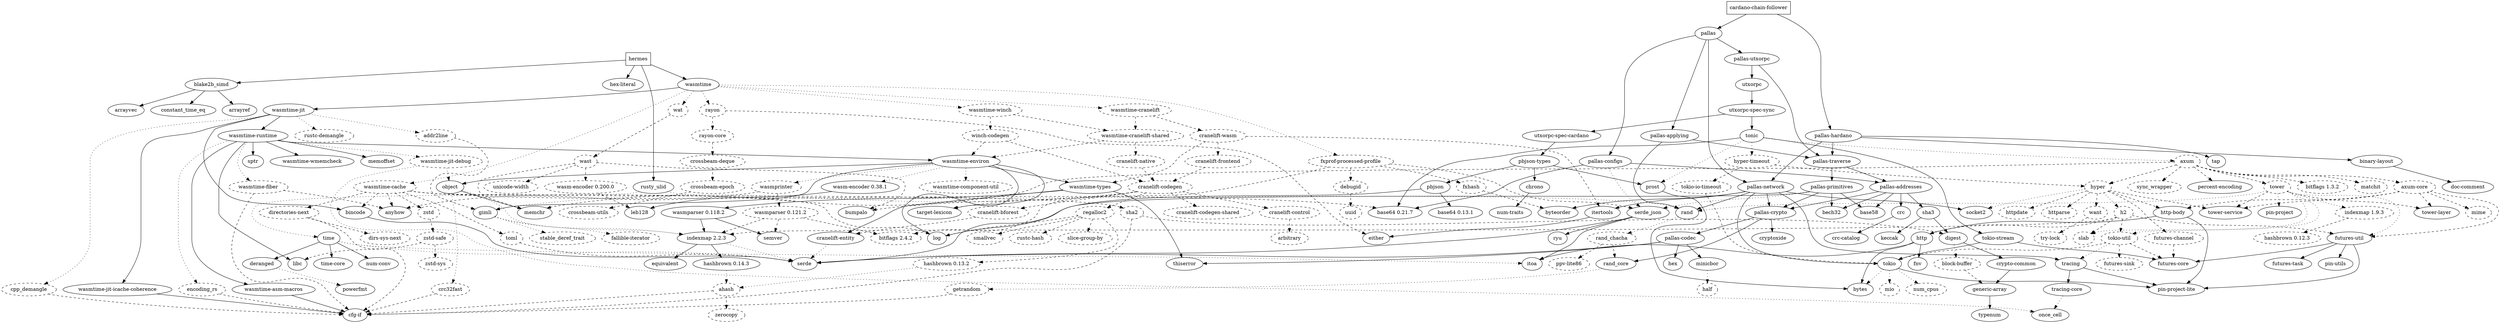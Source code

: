 digraph {
    0 [ label = "hermes" shape = box]
    1 [ label = "cardano-chain-follower" shape = box]
    2 [ label = "anyhow" ]
    3 [ label = "blake2b_simd" ]
    4 [ label = "hex-literal" ]
    5 [ label = "rusty_ulid" ]
    6 [ label = "thiserror" ]
    7 [ label = "time" ]
    8 [ label = "wasmtime" ]
    9 [ label = "pallas" ]
    10 [ label = "pallas-hardano" ]
    11 [ label = "tokio" ]
    12 [ label = "tracing" ]
    13 [ label = "arrayref" ]
    14 [ label = "arrayvec" ]
    15 [ label = "constant_time_eq" ]
    16 [ label = "rand" ]
    17 [ label = "serde" ]
    18 [ label = "deranged" ]
    19 [ label = "itoa" ]
    20 [ label = "num-conv" ]
    21 [ label = "powerfmt" ]
    22 [ label = "time-core" ]
    23 [ label = "bincode" ]
    24 [ label = "bumpalo" ]
    25 [ label = "cfg-if" ]
    26 [ label = "encoding_rs" style = dashed]
    27 [ label = "fxprof-processed-profile" style = dashed]
    28 [ label = "indexmap 2.2.3" ]
    29 [ label = "libc" ]
    30 [ label = "log" ]
    31 [ label = "object" ]
    32 [ label = "once_cell" ]
    33 [ label = "rayon" style = dashed]
    34 [ label = "serde_json" ]
    35 [ label = "target-lexicon" ]
    36 [ label = "wasm-encoder 0.38.1" ]
    37 [ label = "wasmparser 0.118.2" ]
    38 [ label = "wasmtime-cache" style = dashed]
    39 [ label = "wasmtime-component-util" style = dashed]
    40 [ label = "wasmtime-cranelift" style = dashed]
    41 [ label = "wasmtime-environ" ]
    42 [ label = "wasmtime-fiber" style = dashed]
    43 [ label = "wasmtime-jit" ]
    44 [ label = "wasmtime-runtime" ]
    45 [ label = "wasmtime-winch" style = dashed]
    46 [ label = "wat" style = dashed]
    47 [ label = "pallas-addresses" ]
    48 [ label = "pallas-applying" ]
    49 [ label = "pallas-codec" ]
    50 [ label = "pallas-configs" ]
    51 [ label = "pallas-crypto" ]
    52 [ label = "pallas-network" ]
    53 [ label = "pallas-primitives" ]
    54 [ label = "pallas-traverse" ]
    55 [ label = "pallas-utxorpc" ]
    56 [ label = "binary-layout" ]
    57 [ label = "tap" ]
    58 [ label = "bytes" ]
    59 [ label = "mio" style = dashed]
    60 [ label = "num_cpus" style = dashed]
    61 [ label = "pin-project-lite" ]
    62 [ label = "tracing-core" ]
    63 [ label = "rand_chacha" style = dashed]
    64 [ label = "rand_core" ]
    65 [ label = "bitflags 2.4.2" style = dashed]
    66 [ label = "debugid" style = dashed]
    67 [ label = "fxhash" style = dashed]
    68 [ label = "equivalent" ]
    69 [ label = "hashbrown 0.14.3" ]
    70 [ label = "crc32fast" style = dashed]
    71 [ label = "memchr" ]
    72 [ label = "either" ]
    73 [ label = "rayon-core" style = dashed]
    74 [ label = "ryu" ]
    75 [ label = "leb128" ]
    76 [ label = "semver" ]
    77 [ label = "base64 0.21.7" ]
    78 [ label = "directories-next" style = dashed]
    79 [ label = "sha2" style = dashed]
    80 [ label = "toml" style = dashed]
    81 [ label = "zstd" style = dashed]
    82 [ label = "cranelift-codegen" style = dashed]
    83 [ label = "cranelift-control" style = dashed]
    84 [ label = "cranelift-entity" ]
    85 [ label = "cranelift-frontend" style = dashed]
    86 [ label = "cranelift-native" style = dashed]
    87 [ label = "cranelift-wasm" style = dashed]
    88 [ label = "gimli" ]
    89 [ label = "wasmtime-cranelift-shared" style = dashed]
    90 [ label = "wasmprinter" style = dashed]
    91 [ label = "wasmtime-types" ]
    92 [ label = "addr2line" style = dashed]
    93 [ label = "cpp_demangle" style = dashed]
    94 [ label = "rustc-demangle" style = dashed]
    95 [ label = "wasmtime-jit-debug" style = dashed]
    96 [ label = "wasmtime-jit-icache-coherence" ]
    97 [ label = "memoffset" ]
    98 [ label = "sptr" ]
    99 [ label = "wasmtime-asm-macros" ]
    100 [ label = "wasmtime-wmemcheck" ]
    101 [ label = "winch-codegen" style = dashed]
    102 [ label = "wast" style = dashed]
    103 [ label = "base58" ]
    104 [ label = "bech32" ]
    105 [ label = "crc" ]
    106 [ label = "hex" ]
    107 [ label = "sha3" ]
    108 [ label = "minicbor" ]
    109 [ label = "cryptoxide" ]
    110 [ label = "byteorder" ]
    111 [ label = "itertools" ]
    112 [ label = "socket2" ]
    113 [ label = "utxorpc" ]
    114 [ label = "doc-comment" ]
    115 [ label = "ppv-lite86" style = dashed]
    116 [ label = "getrandom" style = dashed]
    117 [ label = "uuid" style = dashed]
    118 [ label = "ahash" style = dashed]
    119 [ label = "crossbeam-deque" style = dashed]
    120 [ label = "crossbeam-utils" style = dashed]
    121 [ label = "dirs-sys-next" style = dashed]
    122 [ label = "digest" ]
    123 [ label = "zstd-safe" style = dashed]
    124 [ label = "cranelift-bforest" style = dashed]
    125 [ label = "cranelift-codegen-shared" style = dashed]
    126 [ label = "regalloc2" style = dashed]
    127 [ label = "smallvec" style = dashed]
    128 [ label = "arbitrary" style = dashed]
    129 [ label = "fallible-iterator" style = dashed]
    130 [ label = "stable_deref_trait" style = dashed]
    131 [ label = "wasmparser 0.121.2" style = dashed]
    132 [ label = "unicode-width" style = dashed]
    133 [ label = "wasm-encoder 0.200.0" style = dashed]
    134 [ label = "crc-catalog" ]
    135 [ label = "keccak" ]
    136 [ label = "half" style = dashed]
    137 [ label = "utxorpc-spec-cardano" ]
    138 [ label = "utxorpc-spec-sync" ]
    139 [ label = "zerocopy" style = dashed]
    140 [ label = "crossbeam-epoch" style = dashed]
    141 [ label = "block-buffer" style = dashed]
    142 [ label = "crypto-common" ]
    143 [ label = "zstd-sys" style = dashed]
    144 [ label = "hashbrown 0.13.2" style = dashed]
    145 [ label = "rustc-hash" style = dashed]
    146 [ label = "slice-group-by" style = dashed]
    147 [ label = "pbjson" ]
    148 [ label = "pbjson-types" ]
    149 [ label = "prost" ]
    150 [ label = "tonic" ]
    151 [ label = "generic-array" ]
    152 [ label = "typenum" ]
    153 [ label = "base64 0.13.1" ]
    154 [ label = "chrono" ]
    155 [ label = "axum" style = dashed]
    156 [ label = "futures-core" ]
    157 [ label = "futures-util" ]
    158 [ label = "h2" style = dashed]
    159 [ label = "http" ]
    160 [ label = "http-body" ]
    161 [ label = "hyper" style = dashed]
    162 [ label = "hyper-timeout" style = dashed]
    163 [ label = "percent-encoding" ]
    164 [ label = "pin-project" ]
    165 [ label = "tokio-stream" ]
    166 [ label = "tower" style = dashed]
    167 [ label = "tower-layer" ]
    168 [ label = "tower-service" ]
    169 [ label = "num-traits" ]
    170 [ label = "axum-core" style = dashed]
    171 [ label = "bitflags 1.3.2" style = dashed]
    172 [ label = "matchit" style = dashed]
    173 [ label = "mime" style = dashed]
    174 [ label = "sync_wrapper" style = dashed]
    175 [ label = "futures-task" ]
    176 [ label = "pin-utils" ]
    177 [ label = "fnv" ]
    178 [ label = "futures-sink" style = dashed]
    179 [ label = "slab" style = dashed]
    180 [ label = "tokio-util" style = dashed]
    181 [ label = "futures-channel" style = dashed]
    182 [ label = "httparse" style = dashed]
    183 [ label = "httpdate" style = dashed]
    184 [ label = "want" style = dashed]
    185 [ label = "tokio-io-timeout" style = dashed]
    186 [ label = "indexmap 1.9.3" style = dashed]
    187 [ label = "try-lock" style = dashed]
    188 [ label = "hashbrown 0.12.3" style = dashed]
    0 -> 3 [ ]
    0 -> 4 [ ]
    0 -> 5 [ ]
    0 -> 8 [ ]
    1 -> 9 [ ]
    1 -> 10 [ ]
    3 -> 13 [ ]
    3 -> 14 [ ]
    3 -> 15 [ ]
    5 -> 16 [ style = dotted]
    5 -> 7 [ style = dotted]
    7 -> 18 [ ]
    7 -> 19 [ style = dotted]
    7 -> 20 [ ]
    7 -> 17 [ style = dotted]
    7 -> 22 [ ]
    8 -> 27 [ style = dotted]
    8 -> 33 [ style = dotted]
    8 -> 38 [ style = dotted]
    8 -> 40 [ style = dotted]
    8 -> 43 [ ]
    8 -> 45 [ style = dotted]
    8 -> 46 [ style = dotted]
    9 -> 48 [ ]
    9 -> 50 [ ]
    9 -> 52 [ ]
    9 -> 55 [ ]
    10 -> 56 [ ]
    10 -> 52 [ ]
    10 -> 54 [ ]
    10 -> 57 [ ]
    11 -> 58 [ style = dotted]
    11 -> 59 [ style = dotted]
    11 -> 60 [ style = dotted]
    11 -> 61 [ ]
    12 -> 61 [ ]
    12 -> 62 [ ]
    16 -> 63 [ style = dotted]
    18 -> 21 [ style = dotted]
    23 -> 17 [ ]
    26 -> 25 [ style = dashed]
    27 -> 65 [ style = dashed]
    27 -> 66 [ style = dashed]
    27 -> 67 [ style = dashed]
    27 -> 34 [ style = dashed]
    28 -> 68 [ ]
    28 -> 69 [ ]
    28 -> 17 [ style = dotted]
    31 -> 70 [ style = dotted]
    31 -> 28 [ style = dotted]
    31 -> 71 [ ]
    33 -> 72 [ style = dashed]
    33 -> 73 [ style = dashed]
    34 -> 19 [ ]
    34 -> 74 [ ]
    34 -> 17 [ ]
    36 -> 75 [ ]
    37 -> 28 [ ]
    37 -> 76 [ ]
    38 -> 2 [ style = dashed]
    38 -> 77 [ style = dashed]
    38 -> 23 [ style = dashed]
    38 -> 78 [ style = dashed]
    38 -> 30 [ style = dashed]
    38 -> 79 [ style = dashed]
    38 -> 80 [ style = dashed]
    38 -> 81 [ style = dashed]
    40 -> 87 [ style = dashed]
    40 -> 89 [ style = dashed]
    41 -> 88 [ ]
    41 -> 30 [ ]
    41 -> 31 [ ]
    41 -> 35 [ ]
    41 -> 36 [ style = dotted]
    41 -> 90 [ style = dotted]
    41 -> 39 [ style = dotted]
    41 -> 91 [ ]
    42 -> 2 [ style = dashed]
    42 -> 25 [ style = dashed]
    43 -> 92 [ style = dotted]
    43 -> 23 [ ]
    43 -> 93 [ style = dotted]
    43 -> 94 [ style = dotted]
    43 -> 96 [ ]
    43 -> 44 [ ]
    44 -> 26 [ style = dotted]
    44 -> 29 [ ]
    44 -> 97 [ ]
    44 -> 98 [ ]
    44 -> 99 [ ]
    44 -> 41 [ ]
    44 -> 42 [ style = dotted]
    44 -> 95 [ style = dotted]
    44 -> 100 [ ]
    45 -> 89 [ style = dashed]
    45 -> 101 [ style = dashed]
    46 -> 102 [ style = dashed]
    47 -> 103 [ ]
    47 -> 104 [ ]
    47 -> 105 [ ]
    47 -> 51 [ ]
    47 -> 107 [ ]
    48 -> 54 [ ]
    48 -> 16 [ ]
    49 -> 106 [ ]
    49 -> 108 [ ]
    49 -> 17 [ ]
    49 -> 6 [ ]
    50 -> 77 [ ]
    50 -> 47 [ ]
    50 -> 34 [ style = dotted]
    51 -> 109 [ ]
    51 -> 49 [ ]
    51 -> 64 [ ]
    52 -> 110 [ ]
    52 -> 111 [ ]
    52 -> 51 [ ]
    52 -> 16 [ ]
    52 -> 112 [ ]
    52 -> 11 [ ]
    52 -> 12 [ ]
    53 -> 103 [ ]
    53 -> 104 [ ]
    53 -> 30 [ ]
    53 -> 51 [ ]
    53 -> 34 [ style = dotted]
    54 -> 47 [ ]
    54 -> 53 [ ]
    55 -> 54 [ ]
    55 -> 113 [ ]
    56 -> 114 [ ]
    62 -> 32 [ style = dotted]
    63 -> 115 [ style = dashed]
    63 -> 64 [ style = dashed]
    64 -> 116 [ style = dotted]
    66 -> 117 [ style = dashed]
    67 -> 110 [ style = dashed]
    69 -> 118 [ style = dotted]
    70 -> 25 [ style = dashed]
    73 -> 119 [ style = dashed]
    78 -> 25 [ style = dashed]
    78 -> 121 [ style = dashed]
    79 -> 25 [ style = dashed]
    79 -> 122 [ style = dashed]
    80 -> 17 [ style = dashed]
    81 -> 123 [ style = dashed]
    82 -> 24 [ style = dashed]
    82 -> 124 [ style = dashed]
    82 -> 125 [ style = dashed]
    82 -> 83 [ style = dashed]
    82 -> 88 [ style = dotted]
    82 -> 126 [ style = dashed]
    82 -> 35 [ style = dashed]
    83 -> 128 [ style = dashed]
    84 -> 17 [ style = dotted]
    85 -> 82 [ style = dashed]
    86 -> 82 [ style = dashed]
    87 -> 85 [ style = dashed]
    87 -> 111 [ style = dashed]
    87 -> 91 [ style = dashed]
    88 -> 129 [ style = dotted]
    88 -> 28 [ style = dotted]
    88 -> 130 [ style = dotted]
    89 -> 86 [ style = dashed]
    89 -> 41 [ style = dashed]
    90 -> 2 [ style = dashed]
    90 -> 131 [ style = dashed]
    91 -> 84 [ ]
    91 -> 6 [ ]
    91 -> 37 [ ]
    92 -> 88 [ style = dashed]
    93 -> 25 [ style = dashed]
    95 -> 31 [ style = dotted]
    95 -> 32 [ style = dotted]
    96 -> 25 [ ]
    99 -> 25 [ ]
    101 -> 82 [ style = dashed]
    101 -> 41 [ style = dashed]
    102 -> 24 [ style = dashed]
    102 -> 71 [ style = dashed]
    102 -> 132 [ style = dashed]
    102 -> 133 [ style = dashed]
    105 -> 134 [ ]
    107 -> 122 [ ]
    107 -> 135 [ ]
    108 -> 136 [ style = dotted]
    111 -> 72 [ ]
    113 -> 138 [ ]
    116 -> 25 [ style = dashed]
    118 -> 25 [ style = dashed]
    118 -> 139 [ style = dashed]
    119 -> 140 [ style = dashed]
    122 -> 141 [ style = dotted]
    122 -> 142 [ ]
    123 -> 29 [ style = dashed]
    123 -> 143 [ style = dashed]
    124 -> 84 [ style = dashed]
    126 -> 144 [ style = dashed]
    126 -> 30 [ style = dashed]
    126 -> 145 [ style = dashed]
    126 -> 146 [ style = dashed]
    126 -> 127 [ style = dashed]
    131 -> 65 [ style = dashed]
    131 -> 28 [ style = dashed]
    131 -> 76 [ style = dashed]
    133 -> 75 [ style = dashed]
    137 -> 148 [ ]
    138 -> 150 [ ]
    138 -> 137 [ ]
    140 -> 120 [ style = dashed]
    141 -> 151 [ style = dashed]
    142 -> 151 [ ]
    144 -> 118 [ style = dotted]
    147 -> 153 [ ]
    147 -> 17 [ ]
    148 -> 154 [ ]
    148 -> 147 [ ]
    148 -> 149 [ ]
    149 -> 58 [ ]
    150 -> 155 [ style = dotted]
    150 -> 77 [ ]
    150 -> 162 [ style = dotted]
    150 -> 149 [ style = dotted]
    150 -> 165 [ ]
    151 -> 152 [ ]
    154 -> 169 [ ]
    155 -> 170 [ style = dashed]
    155 -> 171 [ style = dashed]
    155 -> 161 [ style = dashed]
    155 -> 172 [ style = dashed]
    155 -> 71 [ style = dashed]
    155 -> 163 [ style = dashed]
    155 -> 174 [ style = dashed]
    155 -> 166 [ style = dashed]
    157 -> 156 [ ]
    157 -> 175 [ ]
    157 -> 61 [ ]
    157 -> 176 [ ]
    158 -> 157 [ style = dashed]
    158 -> 159 [ style = dashed]
    158 -> 28 [ style = dashed]
    158 -> 179 [ style = dashed]
    158 -> 180 [ style = dashed]
    159 -> 58 [ ]
    159 -> 177 [ ]
    159 -> 19 [ ]
    160 -> 159 [ ]
    160 -> 61 [ ]
    161 -> 181 [ style = dashed]
    161 -> 158 [ style = dotted]
    161 -> 160 [ style = dashed]
    161 -> 182 [ style = dashed]
    161 -> 183 [ style = dashed]
    161 -> 112 [ style = dotted]
    161 -> 168 [ style = dashed]
    161 -> 184 [ style = dashed]
    162 -> 161 [ style = dashed]
    162 -> 185 [ style = dashed]
    165 -> 156 [ ]
    165 -> 11 [ ]
    166 -> 157 [ style = dotted]
    166 -> 186 [ style = dotted]
    166 -> 164 [ style = dotted]
    166 -> 16 [ style = dotted]
    166 -> 179 [ style = dotted]
    166 -> 180 [ style = dotted]
    166 -> 167 [ style = dashed]
    166 -> 168 [ style = dashed]
    170 -> 157 [ style = dashed]
    170 -> 160 [ style = dashed]
    170 -> 173 [ style = dashed]
    170 -> 167 [ style = dashed]
    170 -> 168 [ style = dashed]
    180 -> 156 [ style = dashed]
    180 -> 178 [ style = dashed]
    180 -> 11 [ style = dashed]
    180 -> 12 [ style = dotted]
    181 -> 156 [ style = dashed]
    184 -> 187 [ style = dashed]
    185 -> 11 [ style = dashed]
    186 -> 188 [ style = dashed]
}

